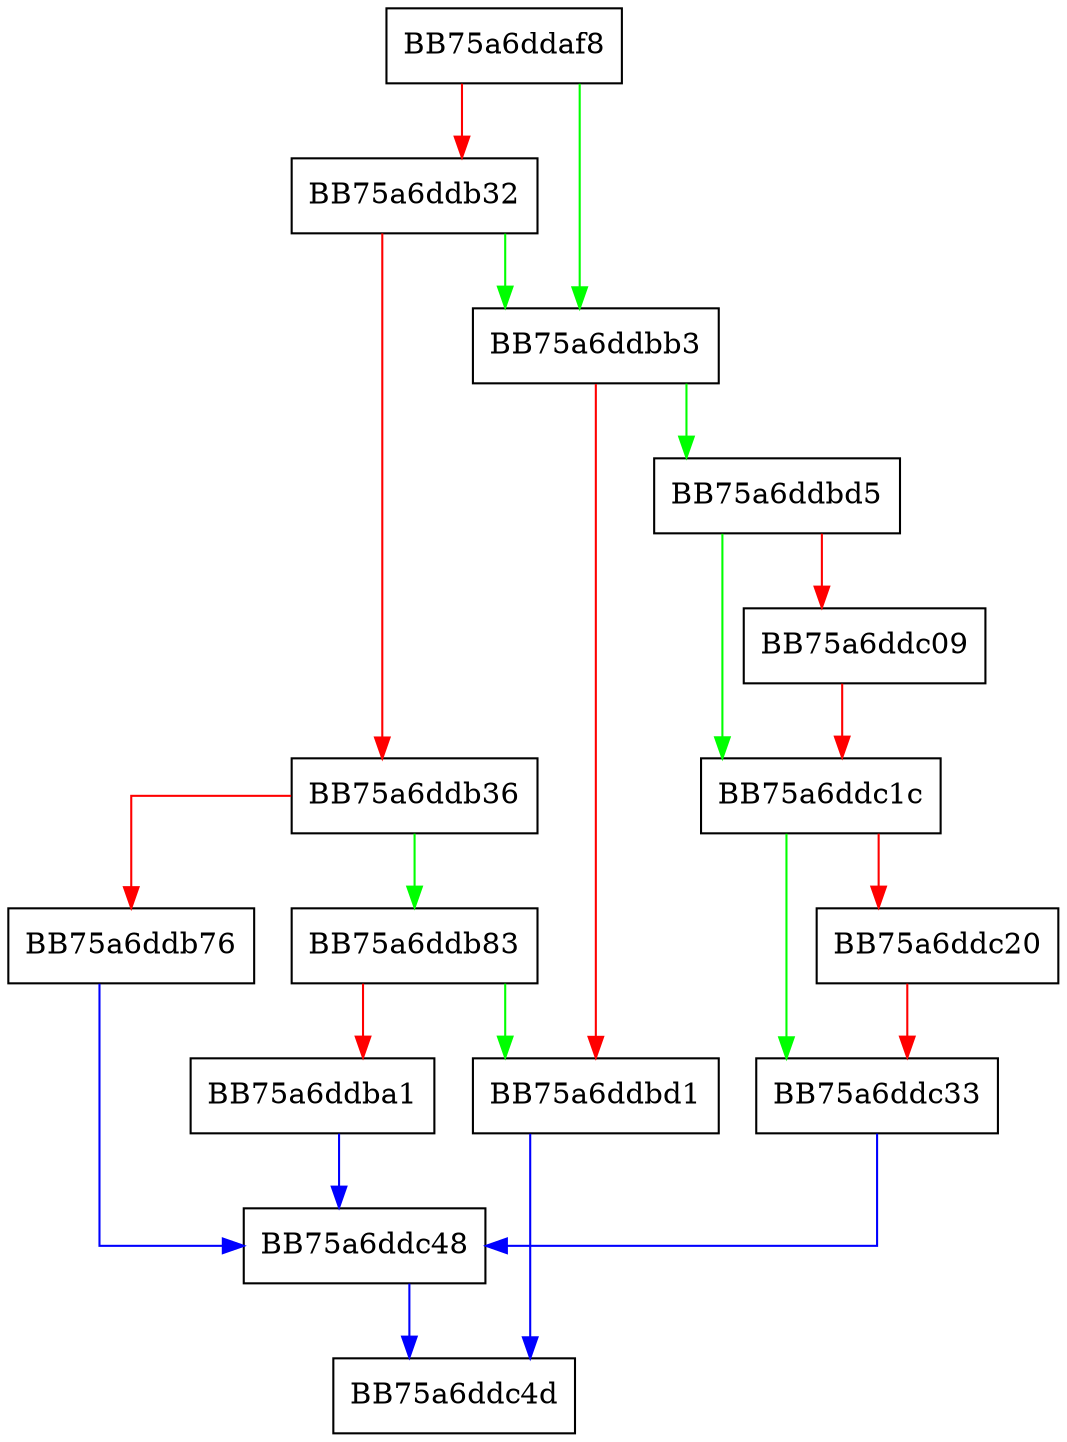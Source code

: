 digraph numMul {
  node [shape="box"];
  graph [splines=ortho];
  BB75a6ddaf8 -> BB75a6ddbb3 [color="green"];
  BB75a6ddaf8 -> BB75a6ddb32 [color="red"];
  BB75a6ddb32 -> BB75a6ddbb3 [color="green"];
  BB75a6ddb32 -> BB75a6ddb36 [color="red"];
  BB75a6ddb36 -> BB75a6ddb83 [color="green"];
  BB75a6ddb36 -> BB75a6ddb76 [color="red"];
  BB75a6ddb76 -> BB75a6ddc48 [color="blue"];
  BB75a6ddb83 -> BB75a6ddbd1 [color="green"];
  BB75a6ddb83 -> BB75a6ddba1 [color="red"];
  BB75a6ddba1 -> BB75a6ddc48 [color="blue"];
  BB75a6ddbb3 -> BB75a6ddbd5 [color="green"];
  BB75a6ddbb3 -> BB75a6ddbd1 [color="red"];
  BB75a6ddbd1 -> BB75a6ddc4d [color="blue"];
  BB75a6ddbd5 -> BB75a6ddc1c [color="green"];
  BB75a6ddbd5 -> BB75a6ddc09 [color="red"];
  BB75a6ddc09 -> BB75a6ddc1c [color="red"];
  BB75a6ddc1c -> BB75a6ddc33 [color="green"];
  BB75a6ddc1c -> BB75a6ddc20 [color="red"];
  BB75a6ddc20 -> BB75a6ddc33 [color="red"];
  BB75a6ddc33 -> BB75a6ddc48 [color="blue"];
  BB75a6ddc48 -> BB75a6ddc4d [color="blue"];
}